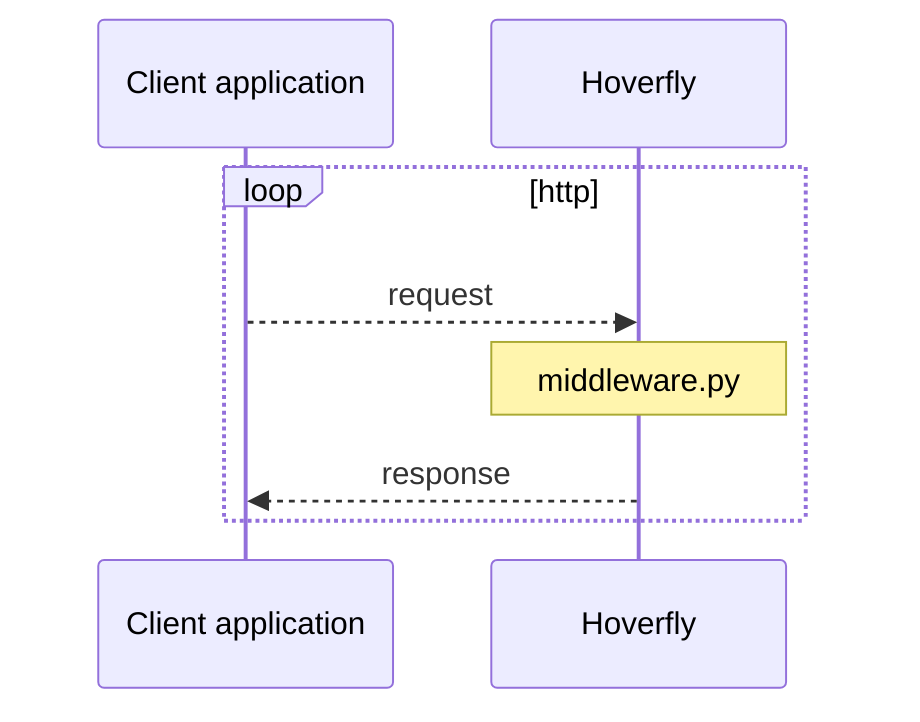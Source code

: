 sequenceDiagram
    participant Client application
    participant Hoverfly
    loop http
        Client application -->> Hoverfly: request
        note over Hoverfly: middleware.py
        Hoverfly -->> Client application: response
    end